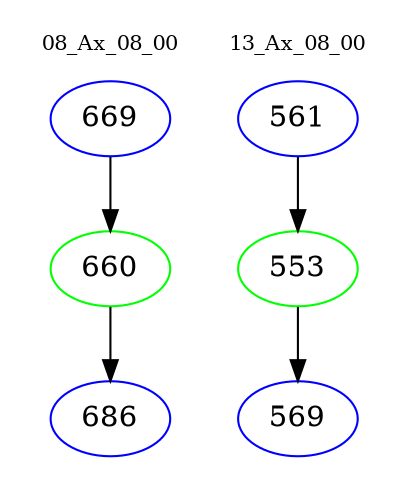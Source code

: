 digraph{
subgraph cluster_0 {
color = white
label = "08_Ax_08_00";
fontsize=10;
T0_669 [label="669", color="blue"]
T0_669 -> T0_660 [color="black"]
T0_660 [label="660", color="green"]
T0_660 -> T0_686 [color="black"]
T0_686 [label="686", color="blue"]
}
subgraph cluster_1 {
color = white
label = "13_Ax_08_00";
fontsize=10;
T1_561 [label="561", color="blue"]
T1_561 -> T1_553 [color="black"]
T1_553 [label="553", color="green"]
T1_553 -> T1_569 [color="black"]
T1_569 [label="569", color="blue"]
}
}
